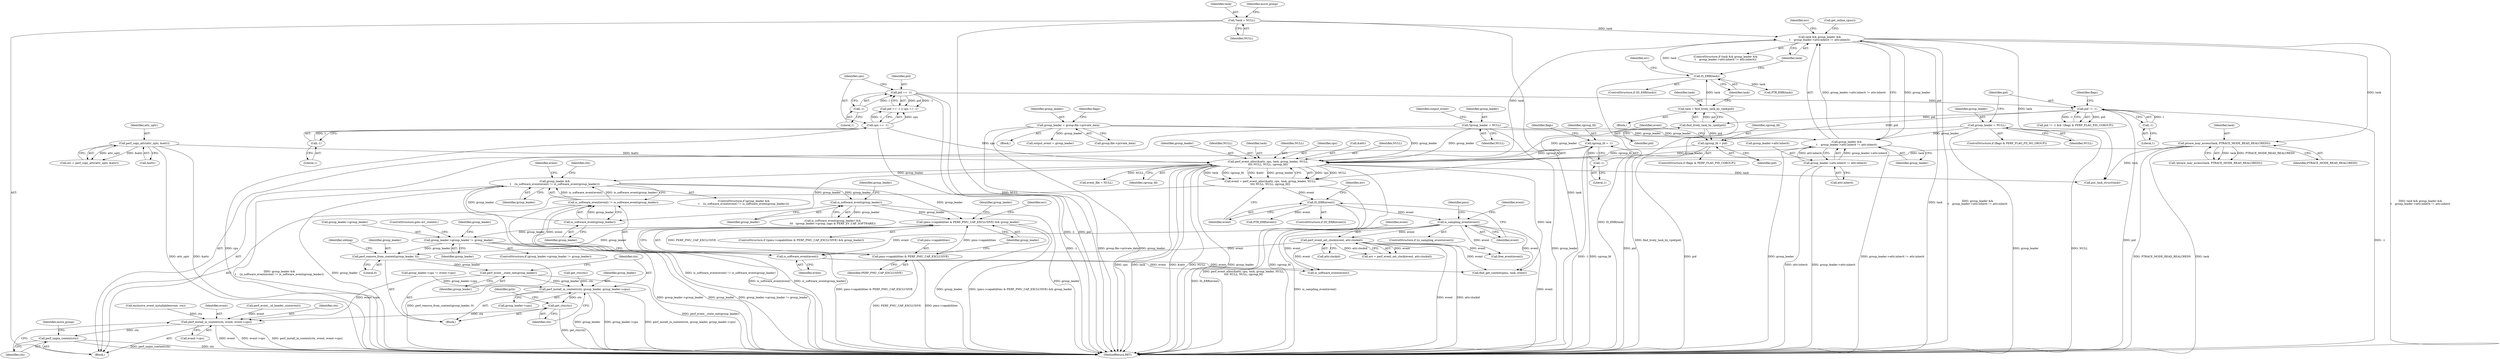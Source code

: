 digraph "0_linux_321027c1fe77f892f4ea07846aeae08cefbbb290@API" {
"1000691" [label="(Call,perf_remove_from_context(group_leader, 0))"];
"1000505" [label="(Call,(pmu->capabilities & PERF_PMU_CAP_EXCLUSIVE) && group_leader)"];
"1000506" [label="(Call,pmu->capabilities & PERF_PMU_CAP_EXCLUSIVE)"];
"1000458" [label="(Call,group_leader &&\n\t    (is_software_event(event) != is_software_event(group_leader)))"];
"1000389" [label="(Call,perf_event_alloc(&attr, cpu, task, group_leader, NULL,\n\t\t\t\t NULL, NULL, cgroup_fd))"];
"1000188" [label="(Call,perf_copy_attr(attr_uptr, &attr))"];
"1000250" [label="(Call,cpu == -1)"];
"1000252" [label="(Call,-1)"];
"1000376" [label="(Call,ptrace_may_access(task, PTRACE_MODE_READ_REALCREDS))"];
"1000335" [label="(Call,task && group_leader &&\n\t    group_leader->attr.inherit != attr.inherit)"];
"1000326" [label="(Call,IS_ERR(task))"];
"1000321" [label="(Call,task = find_lively_task_by_vpid(pid))"];
"1000323" [label="(Call,find_lively_task_by_vpid(pid))"];
"1000312" [label="(Call,pid != -1)"];
"1000246" [label="(Call,pid == -1)"];
"1000248" [label="(Call,-1)"];
"1000314" [label="(Call,-1)"];
"1000160" [label="(Call,*task = NULL)"];
"1000337" [label="(Call,group_leader &&\n\t    group_leader->attr.inherit != attr.inherit)"];
"1000289" [label="(Call,group_leader = group.file->private_data)"];
"1000140" [label="(Call,*group_leader = NULL)"];
"1000307" [label="(Call,group_leader = NULL)"];
"1000339" [label="(Call,group_leader->attr.inherit != attr.inherit)"];
"1000175" [label="(Call,cgroup_fd = -1)"];
"1000177" [label="(Call,-1)"];
"1000384" [label="(Call,cgroup_fd = pid)"];
"1000463" [label="(Call,is_software_event(group_leader))"];
"1000460" [label="(Call,is_software_event(event) != is_software_event(group_leader))"];
"1000461" [label="(Call,is_software_event(event))"];
"1000409" [label="(Call,is_sampling_event(event))"];
"1000400" [label="(Call,IS_ERR(event))"];
"1000387" [label="(Call,event = perf_event_alloc(&attr, cpu, task, group_leader, NULL,\n\t\t\t\t NULL, NULL, cgroup_fd))"];
"1000438" [label="(Call,perf_event_set_clock(event, attr.clockid))"];
"1000478" [label="(Call,is_software_event(group_leader))"];
"1000526" [label="(Call,group_leader->group_leader != group_leader)"];
"1000712" [label="(Call,perf_event__state_init(group_leader))"];
"1000714" [label="(Call,perf_install_in_context(ctx, group_leader, group_leader->cpu))"];
"1000720" [label="(Call,get_ctx(ctx))"];
"1000733" [label="(Call,perf_install_in_context(ctx, event, event->cpu))"];
"1000739" [label="(Call,perf_unpin_context(ctx))"];
"1000251" [label="(Identifier,cpu)"];
"1000714" [label="(Call,perf_install_in_context(ctx, group_leader, group_leader->cpu))"];
"1000393" [label="(Identifier,task)"];
"1000140" [label="(Call,*group_leader = NULL)"];
"1000693" [label="(Literal,0)"];
"1000397" [label="(Identifier,NULL)"];
"1000181" [label="(Identifier,flags)"];
"1000478" [label="(Call,is_software_event(group_leader))"];
"1000468" [label="(Identifier,event)"];
"1000740" [label="(Identifier,ctx)"];
"1000142" [label="(Identifier,NULL)"];
"1000408" [label="(ControlStructure,if (is_sampling_event(event)))"];
"1000189" [label="(Identifier,attr_uptr)"];
"1000249" [label="(Literal,1)"];
"1000298" [label="(Identifier,flags)"];
"1000378" [label="(Identifier,PTRACE_MODE_READ_REALCREDS)"];
"1000736" [label="(Call,event->cpu)"];
"1000290" [label="(Identifier,group_leader)"];
"1000376" [label="(Call,ptrace_may_access(task, PTRACE_MODE_READ_REALCREDS))"];
"1000340" [label="(Call,group_leader->attr.inherit)"];
"1000326" [label="(Call,IS_ERR(task))"];
"1000696" [label="(Identifier,sibling)"];
"1000477" [label="(Call,is_software_event(group_leader) &&\n\t\t\t   (group_leader->group_caps & PERF_EV_CAP_SOFTWARE))"];
"1000307" [label="(Call,group_leader = NULL)"];
"1000313" [label="(Identifier,pid)"];
"1000250" [label="(Call,cpu == -1)"];
"1000186" [label="(Call,err = perf_copy_attr(attr_uptr, &attr))"];
"1000380" [label="(ControlStructure,if (flags & PERF_FLAG_PID_CGROUP))"];
"1000350" [label="(Identifier,err)"];
"1000505" [label="(Call,(pmu->capabilities & PERF_PMU_CAP_EXCLUSIVE) && group_leader)"];
"1000162" [label="(Identifier,NULL)"];
"1000300" [label="(Call,output_event = group_leader)"];
"1000735" [label="(Identifier,event)"];
"1000726" [label="(Call,perf_event__id_header_size(event))"];
"1000410" [label="(Identifier,event)"];
"1000141" [label="(Identifier,group_leader)"];
"1000510" [label="(Identifier,PERF_PMU_CAP_EXCLUSIVE)"];
"1000252" [label="(Call,-1)"];
"1000463" [label="(Call,is_software_event(group_leader))"];
"1000716" [label="(Identifier,group_leader)"];
"1000816" [label="(Call,free_event(event))"];
"1000330" [label="(Identifier,err)"];
"1000291" [label="(Call,group.file->private_data)"];
"1000384" [label="(Call,cgroup_fd = pid)"];
"1000392" [label="(Identifier,cpu)"];
"1000525" [label="(ControlStructure,if (group_leader->group_leader != group_leader))"];
"1000507" [label="(Call,pmu->capabilities)"];
"1000405" [label="(Call,PTR_ERR(event))"];
"1000491" [label="(Call,find_get_context(pmu, task, event))"];
"1000338" [label="(Identifier,group_leader)"];
"1000325" [label="(ControlStructure,if (IS_ERR(task)))"];
"1000322" [label="(Identifier,task)"];
"1000690" [label="(Block,)"];
"1000323" [label="(Call,find_lively_task_by_vpid(pid))"];
"1000734" [label="(Identifier,ctx)"];
"1000462" [label="(Identifier,event)"];
"1000511" [label="(Identifier,group_leader)"];
"1000331" [label="(Call,PTR_ERR(task))"];
"1000460" [label="(Call,is_software_event(event) != is_software_event(group_leader))"];
"1000742" [label="(Identifier,move_group)"];
"1000386" [label="(Identifier,pid)"];
"1000160" [label="(Call,*task = NULL)"];
"1000245" [label="(Call,pid == -1 || cpu == -1)"];
"1000247" [label="(Identifier,pid)"];
"1000253" [label="(Literal,1)"];
"1000713" [label="(Identifier,group_leader)"];
"1000416" [label="(Identifier,event)"];
"1000375" [label="(Call,!ptrace_may_access(task, PTRACE_MODE_READ_REALCREDS))"];
"1000388" [label="(Identifier,event)"];
"1000400" [label="(Call,IS_ERR(event))"];
"1000482" [label="(Identifier,group_leader)"];
"1000161" [label="(Identifier,task)"];
"1000531" [label="(ControlStructure,goto err_context;)"];
"1000464" [label="(Identifier,group_leader)"];
"1000387" [label="(Call,event = perf_event_alloc(&attr, cpu, task, group_leader, NULL,\n\t\t\t\t NULL, NULL, cgroup_fd))"];
"1000177" [label="(Call,-1)"];
"1000479" [label="(Identifier,group_leader)"];
"1000459" [label="(Identifier,group_leader)"];
"1000167" [label="(Identifier,move_group)"];
"1000321" [label="(Call,task = find_lively_task_by_vpid(pid))"];
"1000190" [label="(Call,&attr)"];
"1000390" [label="(Call,&attr)"];
"1000399" [label="(ControlStructure,if (IS_ERR(event)))"];
"1000733" [label="(Call,perf_install_in_context(ctx, event, event->cpu))"];
"1000843" [label="(MethodReturn,RET)"];
"1000715" [label="(Identifier,ctx)"];
"1000506" [label="(Call,pmu->capabilities & PERF_PMU_CAP_EXCLUSIVE)"];
"1000389" [label="(Call,perf_event_alloc(&attr, cpu, task, group_leader, NULL,\n\t\t\t\t NULL, NULL, cgroup_fd))"];
"1000138" [label="(Block,)"];
"1000188" [label="(Call,perf_copy_attr(attr_uptr, &attr))"];
"1000692" [label="(Identifier,group_leader)"];
"1000514" [label="(Identifier,err)"];
"1000409" [label="(Call,is_sampling_event(event))"];
"1000535" [label="(Identifier,group_leader)"];
"1000723" [label="(Identifier,gctx)"];
"1000427" [label="(Identifier,pmu)"];
"1000436" [label="(Call,err = perf_event_set_clock(event, attr.clockid))"];
"1000289" [label="(Call,group_leader = group.file->private_data)"];
"1000175" [label="(Call,cgroup_fd = -1)"];
"1000335" [label="(Call,task && group_leader &&\n\t    group_leader->attr.inherit != attr.inherit)"];
"1000490" [label="(Identifier,ctx)"];
"1000461" [label="(Call,is_software_event(event))"];
"1000458" [label="(Call,group_leader &&\n\t    (is_software_event(event) != is_software_event(group_leader)))"];
"1000717" [label="(Call,group_leader->cpu)"];
"1000739" [label="(Call,perf_unpin_context(ctx))"];
"1000395" [label="(Identifier,NULL)"];
"1000178" [label="(Literal,1)"];
"1000334" [label="(ControlStructure,if (task && group_leader &&\n\t    group_leader->attr.inherit != attr.inherit))"];
"1000345" [label="(Call,attr.inherit)"];
"1000556" [label="(Call,group_leader->cpu != event->cpu)"];
"1000710" [label="(Call,get_ctx(ctx))"];
"1000721" [label="(Identifier,ctx)"];
"1000519" [label="(Identifier,group_leader)"];
"1000401" [label="(Identifier,event)"];
"1000324" [label="(Identifier,pid)"];
"1000457" [label="(ControlStructure,if (group_leader &&\n\t    (is_software_event(event) != is_software_event(group_leader))))"];
"1000246" [label="(Call,pid == -1)"];
"1000339" [label="(Call,group_leader->attr.inherit != attr.inherit)"];
"1000467" [label="(Call,is_software_event(event))"];
"1000527" [label="(Call,group_leader->group_leader)"];
"1000354" [label="(Call,get_online_cpus())"];
"1000833" [label="(Call,put_task_struct(task))"];
"1000712" [label="(Call,perf_event__state_init(group_leader))"];
"1000439" [label="(Identifier,event)"];
"1000720" [label="(Call,get_ctx(ctx))"];
"1000673" [label="(Call,exclusive_event_installable(event, ctx))"];
"1000311" [label="(Call,pid != -1 && !(flags & PERF_FLAG_PID_CGROUP))"];
"1000312" [label="(Call,pid != -1)"];
"1000404" [label="(Identifier,err)"];
"1000315" [label="(Literal,1)"];
"1000504" [label="(ControlStructure,if ((pmu->capabilities & PERF_PMU_CAP_EXCLUSIVE) && group_leader))"];
"1000145" [label="(Identifier,output_event)"];
"1000394" [label="(Identifier,group_leader)"];
"1000320" [label="(Block,)"];
"1000279" [label="(Block,)"];
"1000691" [label="(Call,perf_remove_from_context(group_leader, 0))"];
"1000318" [label="(Identifier,flags)"];
"1000609" [label="(Call,event_file = NULL)"];
"1000526" [label="(Call,group_leader->group_leader != group_leader)"];
"1000176" [label="(Identifier,cgroup_fd)"];
"1000440" [label="(Call,attr.clockid)"];
"1000530" [label="(Identifier,group_leader)"];
"1000303" [label="(ControlStructure,if (flags & PERF_FLAG_FD_NO_GROUP))"];
"1000398" [label="(Identifier,cgroup_fd)"];
"1000336" [label="(Identifier,task)"];
"1000438" [label="(Call,perf_event_set_clock(event, attr.clockid))"];
"1000309" [label="(Identifier,NULL)"];
"1000385" [label="(Identifier,cgroup_fd)"];
"1000377" [label="(Identifier,task)"];
"1000314" [label="(Call,-1)"];
"1000337" [label="(Call,group_leader &&\n\t    group_leader->attr.inherit != attr.inherit)"];
"1000248" [label="(Call,-1)"];
"1000308" [label="(Identifier,group_leader)"];
"1000327" [label="(Identifier,task)"];
"1000396" [label="(Identifier,NULL)"];
"1000691" -> "1000690"  [label="AST: "];
"1000691" -> "1000693"  [label="CFG: "];
"1000692" -> "1000691"  [label="AST: "];
"1000693" -> "1000691"  [label="AST: "];
"1000696" -> "1000691"  [label="CFG: "];
"1000691" -> "1000843"  [label="DDG: perf_remove_from_context(group_leader, 0)"];
"1000505" -> "1000691"  [label="DDG: group_leader"];
"1000526" -> "1000691"  [label="DDG: group_leader"];
"1000691" -> "1000712"  [label="DDG: group_leader"];
"1000505" -> "1000504"  [label="AST: "];
"1000505" -> "1000506"  [label="CFG: "];
"1000505" -> "1000511"  [label="CFG: "];
"1000506" -> "1000505"  [label="AST: "];
"1000511" -> "1000505"  [label="AST: "];
"1000514" -> "1000505"  [label="CFG: "];
"1000519" -> "1000505"  [label="CFG: "];
"1000505" -> "1000843"  [label="DDG: pmu->capabilities & PERF_PMU_CAP_EXCLUSIVE"];
"1000505" -> "1000843"  [label="DDG: group_leader"];
"1000505" -> "1000843"  [label="DDG: (pmu->capabilities & PERF_PMU_CAP_EXCLUSIVE) && group_leader"];
"1000506" -> "1000505"  [label="DDG: pmu->capabilities"];
"1000506" -> "1000505"  [label="DDG: PERF_PMU_CAP_EXCLUSIVE"];
"1000458" -> "1000505"  [label="DDG: group_leader"];
"1000478" -> "1000505"  [label="DDG: group_leader"];
"1000505" -> "1000526"  [label="DDG: group_leader"];
"1000506" -> "1000510"  [label="CFG: "];
"1000507" -> "1000506"  [label="AST: "];
"1000510" -> "1000506"  [label="AST: "];
"1000511" -> "1000506"  [label="CFG: "];
"1000506" -> "1000843"  [label="DDG: pmu->capabilities"];
"1000506" -> "1000843"  [label="DDG: PERF_PMU_CAP_EXCLUSIVE"];
"1000458" -> "1000457"  [label="AST: "];
"1000458" -> "1000459"  [label="CFG: "];
"1000458" -> "1000460"  [label="CFG: "];
"1000459" -> "1000458"  [label="AST: "];
"1000460" -> "1000458"  [label="AST: "];
"1000468" -> "1000458"  [label="CFG: "];
"1000490" -> "1000458"  [label="CFG: "];
"1000458" -> "1000843"  [label="DDG: is_software_event(event) != is_software_event(group_leader)"];
"1000458" -> "1000843"  [label="DDG: group_leader"];
"1000458" -> "1000843"  [label="DDG: group_leader &&\n\t    (is_software_event(event) != is_software_event(group_leader))"];
"1000389" -> "1000458"  [label="DDG: group_leader"];
"1000463" -> "1000458"  [label="DDG: group_leader"];
"1000460" -> "1000458"  [label="DDG: is_software_event(event)"];
"1000460" -> "1000458"  [label="DDG: is_software_event(group_leader)"];
"1000458" -> "1000478"  [label="DDG: group_leader"];
"1000389" -> "1000387"  [label="AST: "];
"1000389" -> "1000398"  [label="CFG: "];
"1000390" -> "1000389"  [label="AST: "];
"1000392" -> "1000389"  [label="AST: "];
"1000393" -> "1000389"  [label="AST: "];
"1000394" -> "1000389"  [label="AST: "];
"1000395" -> "1000389"  [label="AST: "];
"1000396" -> "1000389"  [label="AST: "];
"1000397" -> "1000389"  [label="AST: "];
"1000398" -> "1000389"  [label="AST: "];
"1000387" -> "1000389"  [label="CFG: "];
"1000389" -> "1000843"  [label="DDG: NULL"];
"1000389" -> "1000843"  [label="DDG: group_leader"];
"1000389" -> "1000843"  [label="DDG: cgroup_fd"];
"1000389" -> "1000843"  [label="DDG: cpu"];
"1000389" -> "1000843"  [label="DDG: task"];
"1000389" -> "1000843"  [label="DDG: &attr"];
"1000389" -> "1000387"  [label="DDG: cpu"];
"1000389" -> "1000387"  [label="DDG: NULL"];
"1000389" -> "1000387"  [label="DDG: task"];
"1000389" -> "1000387"  [label="DDG: cgroup_fd"];
"1000389" -> "1000387"  [label="DDG: &attr"];
"1000389" -> "1000387"  [label="DDG: group_leader"];
"1000188" -> "1000389"  [label="DDG: &attr"];
"1000250" -> "1000389"  [label="DDG: cpu"];
"1000376" -> "1000389"  [label="DDG: task"];
"1000335" -> "1000389"  [label="DDG: task"];
"1000289" -> "1000389"  [label="DDG: group_leader"];
"1000140" -> "1000389"  [label="DDG: group_leader"];
"1000337" -> "1000389"  [label="DDG: group_leader"];
"1000307" -> "1000389"  [label="DDG: group_leader"];
"1000175" -> "1000389"  [label="DDG: cgroup_fd"];
"1000384" -> "1000389"  [label="DDG: cgroup_fd"];
"1000389" -> "1000463"  [label="DDG: group_leader"];
"1000389" -> "1000491"  [label="DDG: task"];
"1000389" -> "1000609"  [label="DDG: NULL"];
"1000389" -> "1000833"  [label="DDG: task"];
"1000188" -> "1000186"  [label="AST: "];
"1000188" -> "1000190"  [label="CFG: "];
"1000189" -> "1000188"  [label="AST: "];
"1000190" -> "1000188"  [label="AST: "];
"1000186" -> "1000188"  [label="CFG: "];
"1000188" -> "1000843"  [label="DDG: &attr"];
"1000188" -> "1000843"  [label="DDG: attr_uptr"];
"1000188" -> "1000186"  [label="DDG: attr_uptr"];
"1000188" -> "1000186"  [label="DDG: &attr"];
"1000250" -> "1000245"  [label="AST: "];
"1000250" -> "1000252"  [label="CFG: "];
"1000251" -> "1000250"  [label="AST: "];
"1000252" -> "1000250"  [label="AST: "];
"1000245" -> "1000250"  [label="CFG: "];
"1000250" -> "1000843"  [label="DDG: cpu"];
"1000250" -> "1000843"  [label="DDG: -1"];
"1000250" -> "1000245"  [label="DDG: cpu"];
"1000250" -> "1000245"  [label="DDG: -1"];
"1000252" -> "1000250"  [label="DDG: 1"];
"1000252" -> "1000253"  [label="CFG: "];
"1000253" -> "1000252"  [label="AST: "];
"1000376" -> "1000375"  [label="AST: "];
"1000376" -> "1000378"  [label="CFG: "];
"1000377" -> "1000376"  [label="AST: "];
"1000378" -> "1000376"  [label="AST: "];
"1000375" -> "1000376"  [label="CFG: "];
"1000376" -> "1000843"  [label="DDG: task"];
"1000376" -> "1000843"  [label="DDG: PTRACE_MODE_READ_REALCREDS"];
"1000376" -> "1000375"  [label="DDG: task"];
"1000376" -> "1000375"  [label="DDG: PTRACE_MODE_READ_REALCREDS"];
"1000335" -> "1000376"  [label="DDG: task"];
"1000376" -> "1000833"  [label="DDG: task"];
"1000335" -> "1000334"  [label="AST: "];
"1000335" -> "1000336"  [label="CFG: "];
"1000335" -> "1000337"  [label="CFG: "];
"1000336" -> "1000335"  [label="AST: "];
"1000337" -> "1000335"  [label="AST: "];
"1000350" -> "1000335"  [label="CFG: "];
"1000354" -> "1000335"  [label="CFG: "];
"1000335" -> "1000843"  [label="DDG: task"];
"1000335" -> "1000843"  [label="DDG: group_leader &&\n\t    group_leader->attr.inherit != attr.inherit"];
"1000335" -> "1000843"  [label="DDG: task && group_leader &&\n\t    group_leader->attr.inherit != attr.inherit"];
"1000326" -> "1000335"  [label="DDG: task"];
"1000160" -> "1000335"  [label="DDG: task"];
"1000337" -> "1000335"  [label="DDG: group_leader"];
"1000337" -> "1000335"  [label="DDG: group_leader->attr.inherit != attr.inherit"];
"1000335" -> "1000833"  [label="DDG: task"];
"1000326" -> "1000325"  [label="AST: "];
"1000326" -> "1000327"  [label="CFG: "];
"1000327" -> "1000326"  [label="AST: "];
"1000330" -> "1000326"  [label="CFG: "];
"1000336" -> "1000326"  [label="CFG: "];
"1000326" -> "1000843"  [label="DDG: IS_ERR(task)"];
"1000321" -> "1000326"  [label="DDG: task"];
"1000326" -> "1000331"  [label="DDG: task"];
"1000321" -> "1000320"  [label="AST: "];
"1000321" -> "1000323"  [label="CFG: "];
"1000322" -> "1000321"  [label="AST: "];
"1000323" -> "1000321"  [label="AST: "];
"1000327" -> "1000321"  [label="CFG: "];
"1000321" -> "1000843"  [label="DDG: find_lively_task_by_vpid(pid)"];
"1000323" -> "1000321"  [label="DDG: pid"];
"1000323" -> "1000324"  [label="CFG: "];
"1000324" -> "1000323"  [label="AST: "];
"1000323" -> "1000843"  [label="DDG: pid"];
"1000312" -> "1000323"  [label="DDG: pid"];
"1000323" -> "1000384"  [label="DDG: pid"];
"1000312" -> "1000311"  [label="AST: "];
"1000312" -> "1000314"  [label="CFG: "];
"1000313" -> "1000312"  [label="AST: "];
"1000314" -> "1000312"  [label="AST: "];
"1000318" -> "1000312"  [label="CFG: "];
"1000311" -> "1000312"  [label="CFG: "];
"1000312" -> "1000843"  [label="DDG: pid"];
"1000312" -> "1000843"  [label="DDG: -1"];
"1000312" -> "1000311"  [label="DDG: pid"];
"1000312" -> "1000311"  [label="DDG: -1"];
"1000246" -> "1000312"  [label="DDG: pid"];
"1000314" -> "1000312"  [label="DDG: 1"];
"1000312" -> "1000384"  [label="DDG: pid"];
"1000246" -> "1000245"  [label="AST: "];
"1000246" -> "1000248"  [label="CFG: "];
"1000247" -> "1000246"  [label="AST: "];
"1000248" -> "1000246"  [label="AST: "];
"1000251" -> "1000246"  [label="CFG: "];
"1000245" -> "1000246"  [label="CFG: "];
"1000246" -> "1000843"  [label="DDG: -1"];
"1000246" -> "1000843"  [label="DDG: pid"];
"1000246" -> "1000245"  [label="DDG: pid"];
"1000246" -> "1000245"  [label="DDG: -1"];
"1000248" -> "1000246"  [label="DDG: 1"];
"1000248" -> "1000249"  [label="CFG: "];
"1000249" -> "1000248"  [label="AST: "];
"1000314" -> "1000315"  [label="CFG: "];
"1000315" -> "1000314"  [label="AST: "];
"1000160" -> "1000138"  [label="AST: "];
"1000160" -> "1000162"  [label="CFG: "];
"1000161" -> "1000160"  [label="AST: "];
"1000162" -> "1000160"  [label="AST: "];
"1000167" -> "1000160"  [label="CFG: "];
"1000160" -> "1000843"  [label="DDG: NULL"];
"1000160" -> "1000843"  [label="DDG: task"];
"1000337" -> "1000338"  [label="CFG: "];
"1000337" -> "1000339"  [label="CFG: "];
"1000338" -> "1000337"  [label="AST: "];
"1000339" -> "1000337"  [label="AST: "];
"1000337" -> "1000843"  [label="DDG: group_leader->attr.inherit != attr.inherit"];
"1000337" -> "1000843"  [label="DDG: group_leader"];
"1000289" -> "1000337"  [label="DDG: group_leader"];
"1000140" -> "1000337"  [label="DDG: group_leader"];
"1000307" -> "1000337"  [label="DDG: group_leader"];
"1000339" -> "1000337"  [label="DDG: group_leader->attr.inherit"];
"1000339" -> "1000337"  [label="DDG: attr.inherit"];
"1000289" -> "1000279"  [label="AST: "];
"1000289" -> "1000291"  [label="CFG: "];
"1000290" -> "1000289"  [label="AST: "];
"1000291" -> "1000289"  [label="AST: "];
"1000298" -> "1000289"  [label="CFG: "];
"1000289" -> "1000843"  [label="DDG: group.file->private_data"];
"1000289" -> "1000843"  [label="DDG: group_leader"];
"1000289" -> "1000300"  [label="DDG: group_leader"];
"1000140" -> "1000138"  [label="AST: "];
"1000140" -> "1000142"  [label="CFG: "];
"1000141" -> "1000140"  [label="AST: "];
"1000142" -> "1000140"  [label="AST: "];
"1000145" -> "1000140"  [label="CFG: "];
"1000140" -> "1000843"  [label="DDG: group_leader"];
"1000307" -> "1000303"  [label="AST: "];
"1000307" -> "1000309"  [label="CFG: "];
"1000308" -> "1000307"  [label="AST: "];
"1000309" -> "1000307"  [label="AST: "];
"1000313" -> "1000307"  [label="CFG: "];
"1000307" -> "1000843"  [label="DDG: NULL"];
"1000307" -> "1000843"  [label="DDG: group_leader"];
"1000339" -> "1000345"  [label="CFG: "];
"1000340" -> "1000339"  [label="AST: "];
"1000345" -> "1000339"  [label="AST: "];
"1000339" -> "1000843"  [label="DDG: group_leader->attr.inherit"];
"1000339" -> "1000843"  [label="DDG: attr.inherit"];
"1000175" -> "1000138"  [label="AST: "];
"1000175" -> "1000177"  [label="CFG: "];
"1000176" -> "1000175"  [label="AST: "];
"1000177" -> "1000175"  [label="AST: "];
"1000181" -> "1000175"  [label="CFG: "];
"1000175" -> "1000843"  [label="DDG: cgroup_fd"];
"1000175" -> "1000843"  [label="DDG: -1"];
"1000177" -> "1000175"  [label="DDG: 1"];
"1000177" -> "1000178"  [label="CFG: "];
"1000178" -> "1000177"  [label="AST: "];
"1000384" -> "1000380"  [label="AST: "];
"1000384" -> "1000386"  [label="CFG: "];
"1000385" -> "1000384"  [label="AST: "];
"1000386" -> "1000384"  [label="AST: "];
"1000388" -> "1000384"  [label="CFG: "];
"1000384" -> "1000843"  [label="DDG: pid"];
"1000463" -> "1000460"  [label="AST: "];
"1000463" -> "1000464"  [label="CFG: "];
"1000464" -> "1000463"  [label="AST: "];
"1000460" -> "1000463"  [label="CFG: "];
"1000463" -> "1000460"  [label="DDG: group_leader"];
"1000461" -> "1000460"  [label="AST: "];
"1000460" -> "1000843"  [label="DDG: is_software_event(event)"];
"1000460" -> "1000843"  [label="DDG: is_software_event(group_leader)"];
"1000461" -> "1000460"  [label="DDG: event"];
"1000461" -> "1000462"  [label="CFG: "];
"1000462" -> "1000461"  [label="AST: "];
"1000464" -> "1000461"  [label="CFG: "];
"1000409" -> "1000461"  [label="DDG: event"];
"1000438" -> "1000461"  [label="DDG: event"];
"1000461" -> "1000467"  [label="DDG: event"];
"1000461" -> "1000491"  [label="DDG: event"];
"1000409" -> "1000408"  [label="AST: "];
"1000409" -> "1000410"  [label="CFG: "];
"1000410" -> "1000409"  [label="AST: "];
"1000416" -> "1000409"  [label="CFG: "];
"1000427" -> "1000409"  [label="CFG: "];
"1000409" -> "1000843"  [label="DDG: is_sampling_event(event)"];
"1000409" -> "1000843"  [label="DDG: event"];
"1000400" -> "1000409"  [label="DDG: event"];
"1000409" -> "1000438"  [label="DDG: event"];
"1000409" -> "1000467"  [label="DDG: event"];
"1000409" -> "1000491"  [label="DDG: event"];
"1000409" -> "1000816"  [label="DDG: event"];
"1000400" -> "1000399"  [label="AST: "];
"1000400" -> "1000401"  [label="CFG: "];
"1000401" -> "1000400"  [label="AST: "];
"1000404" -> "1000400"  [label="CFG: "];
"1000410" -> "1000400"  [label="CFG: "];
"1000400" -> "1000843"  [label="DDG: IS_ERR(event)"];
"1000387" -> "1000400"  [label="DDG: event"];
"1000400" -> "1000405"  [label="DDG: event"];
"1000387" -> "1000138"  [label="AST: "];
"1000388" -> "1000387"  [label="AST: "];
"1000401" -> "1000387"  [label="CFG: "];
"1000387" -> "1000843"  [label="DDG: perf_event_alloc(&attr, cpu, task, group_leader, NULL,\n\t\t\t\t NULL, NULL, cgroup_fd)"];
"1000438" -> "1000436"  [label="AST: "];
"1000438" -> "1000440"  [label="CFG: "];
"1000439" -> "1000438"  [label="AST: "];
"1000440" -> "1000438"  [label="AST: "];
"1000436" -> "1000438"  [label="CFG: "];
"1000438" -> "1000843"  [label="DDG: attr.clockid"];
"1000438" -> "1000843"  [label="DDG: event"];
"1000438" -> "1000436"  [label="DDG: event"];
"1000438" -> "1000436"  [label="DDG: attr.clockid"];
"1000438" -> "1000467"  [label="DDG: event"];
"1000438" -> "1000491"  [label="DDG: event"];
"1000438" -> "1000816"  [label="DDG: event"];
"1000478" -> "1000477"  [label="AST: "];
"1000478" -> "1000479"  [label="CFG: "];
"1000479" -> "1000478"  [label="AST: "];
"1000482" -> "1000478"  [label="CFG: "];
"1000477" -> "1000478"  [label="CFG: "];
"1000478" -> "1000843"  [label="DDG: group_leader"];
"1000478" -> "1000477"  [label="DDG: group_leader"];
"1000526" -> "1000525"  [label="AST: "];
"1000526" -> "1000530"  [label="CFG: "];
"1000527" -> "1000526"  [label="AST: "];
"1000530" -> "1000526"  [label="AST: "];
"1000531" -> "1000526"  [label="CFG: "];
"1000535" -> "1000526"  [label="CFG: "];
"1000526" -> "1000843"  [label="DDG: group_leader"];
"1000526" -> "1000843"  [label="DDG: group_leader->group_leader != group_leader"];
"1000526" -> "1000843"  [label="DDG: group_leader->group_leader"];
"1000712" -> "1000690"  [label="AST: "];
"1000712" -> "1000713"  [label="CFG: "];
"1000713" -> "1000712"  [label="AST: "];
"1000715" -> "1000712"  [label="CFG: "];
"1000712" -> "1000843"  [label="DDG: perf_event__state_init(group_leader)"];
"1000712" -> "1000714"  [label="DDG: group_leader"];
"1000714" -> "1000690"  [label="AST: "];
"1000714" -> "1000717"  [label="CFG: "];
"1000715" -> "1000714"  [label="AST: "];
"1000716" -> "1000714"  [label="AST: "];
"1000717" -> "1000714"  [label="AST: "];
"1000721" -> "1000714"  [label="CFG: "];
"1000714" -> "1000843"  [label="DDG: perf_install_in_context(ctx, group_leader, group_leader->cpu)"];
"1000714" -> "1000843"  [label="DDG: group_leader"];
"1000714" -> "1000843"  [label="DDG: group_leader->cpu"];
"1000710" -> "1000714"  [label="DDG: ctx"];
"1000556" -> "1000714"  [label="DDG: group_leader->cpu"];
"1000714" -> "1000720"  [label="DDG: ctx"];
"1000720" -> "1000690"  [label="AST: "];
"1000720" -> "1000721"  [label="CFG: "];
"1000721" -> "1000720"  [label="AST: "];
"1000723" -> "1000720"  [label="CFG: "];
"1000720" -> "1000843"  [label="DDG: get_ctx(ctx)"];
"1000720" -> "1000733"  [label="DDG: ctx"];
"1000733" -> "1000138"  [label="AST: "];
"1000733" -> "1000736"  [label="CFG: "];
"1000734" -> "1000733"  [label="AST: "];
"1000735" -> "1000733"  [label="AST: "];
"1000736" -> "1000733"  [label="AST: "];
"1000740" -> "1000733"  [label="CFG: "];
"1000733" -> "1000843"  [label="DDG: event"];
"1000733" -> "1000843"  [label="DDG: event->cpu"];
"1000733" -> "1000843"  [label="DDG: perf_install_in_context(ctx, event, event->cpu)"];
"1000673" -> "1000733"  [label="DDG: ctx"];
"1000726" -> "1000733"  [label="DDG: event"];
"1000556" -> "1000733"  [label="DDG: event->cpu"];
"1000733" -> "1000739"  [label="DDG: ctx"];
"1000739" -> "1000138"  [label="AST: "];
"1000739" -> "1000740"  [label="CFG: "];
"1000740" -> "1000739"  [label="AST: "];
"1000742" -> "1000739"  [label="CFG: "];
"1000739" -> "1000843"  [label="DDG: perf_unpin_context(ctx)"];
"1000739" -> "1000843"  [label="DDG: ctx"];
}
